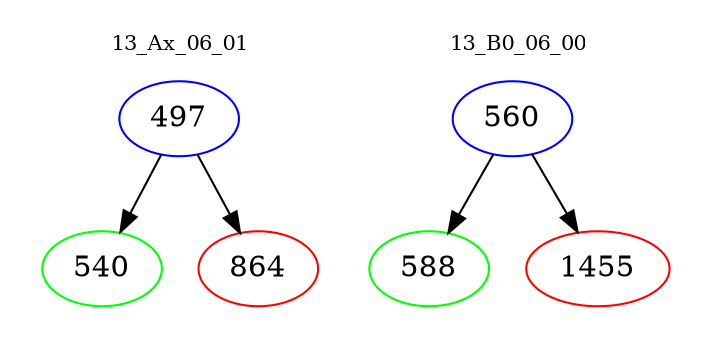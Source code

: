 digraph{
subgraph cluster_0 {
color = white
label = "13_Ax_06_01";
fontsize=10;
T0_497 [label="497", color="blue"]
T0_497 -> T0_540 [color="black"]
T0_540 [label="540", color="green"]
T0_497 -> T0_864 [color="black"]
T0_864 [label="864", color="red"]
}
subgraph cluster_1 {
color = white
label = "13_B0_06_00";
fontsize=10;
T1_560 [label="560", color="blue"]
T1_560 -> T1_588 [color="black"]
T1_588 [label="588", color="green"]
T1_560 -> T1_1455 [color="black"]
T1_1455 [label="1455", color="red"]
}
}
